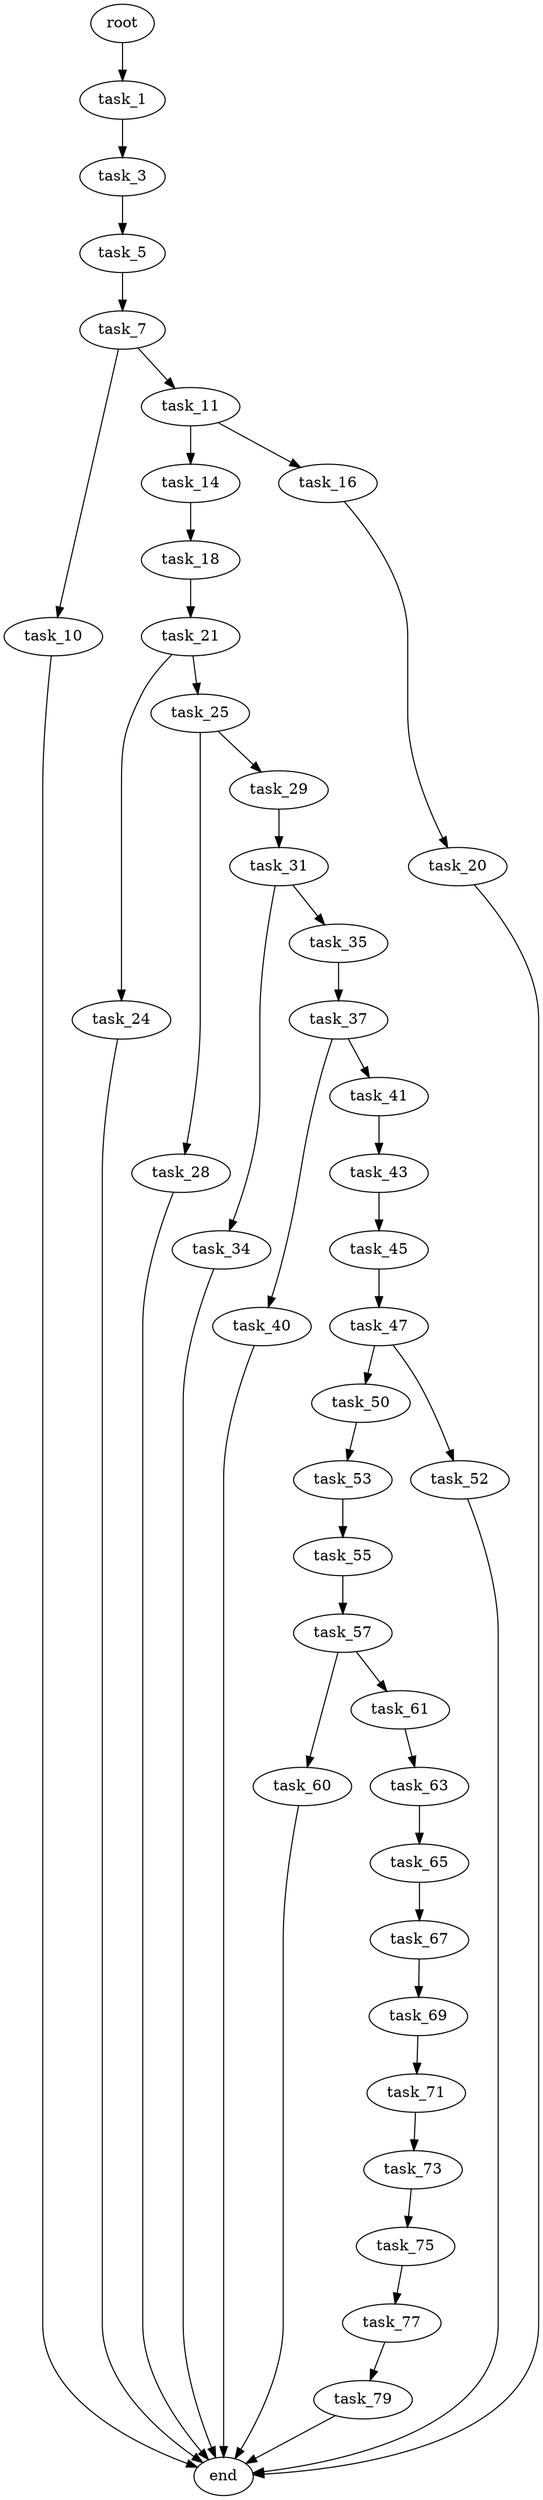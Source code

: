 digraph G {
  root [size="0.000000"];
  task_1 [size="187451890513.000000"];
  task_3 [size="1495021335.000000"];
  task_5 [size="19439220056.000000"];
  task_7 [size="1073741824000.000000"];
  task_10 [size="3092686126.000000"];
  task_11 [size="549755813888.000000"];
  end [size="0.000000"];
  task_14 [size="68719476736.000000"];
  task_16 [size="549755813888.000000"];
  task_18 [size="120472530804.000000"];
  task_20 [size="2461348772.000000"];
  task_21 [size="4534059398.000000"];
  task_24 [size="602422153171.000000"];
  task_25 [size="368293445632.000000"];
  task_28 [size="1073741824000.000000"];
  task_29 [size="231928233984.000000"];
  task_31 [size="26135398622.000000"];
  task_34 [size="930791145.000000"];
  task_35 [size="469398693140.000000"];
  task_37 [size="1132530411.000000"];
  task_40 [size="218064216656.000000"];
  task_41 [size="782757789696.000000"];
  task_43 [size="368293445632.000000"];
  task_45 [size="43142004309.000000"];
  task_47 [size="14077837797.000000"];
  task_50 [size="593297245107.000000"];
  task_52 [size="68719476736.000000"];
  task_53 [size="368293445632.000000"];
  task_55 [size="119490678576.000000"];
  task_57 [size="134217728000.000000"];
  task_60 [size="5346623010.000000"];
  task_61 [size="301998040818.000000"];
  task_63 [size="549755813888.000000"];
  task_65 [size="1073741824000.000000"];
  task_67 [size="4617278884.000000"];
  task_69 [size="28991029248.000000"];
  task_71 [size="132599007138.000000"];
  task_73 [size="23650369599.000000"];
  task_75 [size="21559098991.000000"];
  task_77 [size="782757789696.000000"];
  task_79 [size="8931442807.000000"];

  root -> task_1 [size="1.000000"];
  task_1 -> task_3 [size="301989888.000000"];
  task_3 -> task_5 [size="33554432.000000"];
  task_5 -> task_7 [size="33554432.000000"];
  task_7 -> task_10 [size="838860800.000000"];
  task_7 -> task_11 [size="838860800.000000"];
  task_10 -> end [size="1.000000"];
  task_11 -> task_14 [size="536870912.000000"];
  task_11 -> task_16 [size="536870912.000000"];
  task_14 -> task_18 [size="134217728.000000"];
  task_16 -> task_20 [size="536870912.000000"];
  task_18 -> task_21 [size="134217728.000000"];
  task_20 -> end [size="1.000000"];
  task_21 -> task_24 [size="301989888.000000"];
  task_21 -> task_25 [size="301989888.000000"];
  task_24 -> end [size="1.000000"];
  task_25 -> task_28 [size="411041792.000000"];
  task_25 -> task_29 [size="411041792.000000"];
  task_28 -> end [size="1.000000"];
  task_29 -> task_31 [size="301989888.000000"];
  task_31 -> task_34 [size="536870912.000000"];
  task_31 -> task_35 [size="536870912.000000"];
  task_34 -> end [size="1.000000"];
  task_35 -> task_37 [size="536870912.000000"];
  task_37 -> task_40 [size="75497472.000000"];
  task_37 -> task_41 [size="75497472.000000"];
  task_40 -> end [size="1.000000"];
  task_41 -> task_43 [size="679477248.000000"];
  task_43 -> task_45 [size="411041792.000000"];
  task_45 -> task_47 [size="838860800.000000"];
  task_47 -> task_50 [size="411041792.000000"];
  task_47 -> task_52 [size="411041792.000000"];
  task_50 -> task_53 [size="838860800.000000"];
  task_52 -> end [size="1.000000"];
  task_53 -> task_55 [size="411041792.000000"];
  task_55 -> task_57 [size="134217728.000000"];
  task_57 -> task_60 [size="209715200.000000"];
  task_57 -> task_61 [size="209715200.000000"];
  task_60 -> end [size="1.000000"];
  task_61 -> task_63 [size="209715200.000000"];
  task_63 -> task_65 [size="536870912.000000"];
  task_65 -> task_67 [size="838860800.000000"];
  task_67 -> task_69 [size="75497472.000000"];
  task_69 -> task_71 [size="75497472.000000"];
  task_71 -> task_73 [size="301989888.000000"];
  task_73 -> task_75 [size="679477248.000000"];
  task_75 -> task_77 [size="411041792.000000"];
  task_77 -> task_79 [size="679477248.000000"];
  task_79 -> end [size="1.000000"];
}
